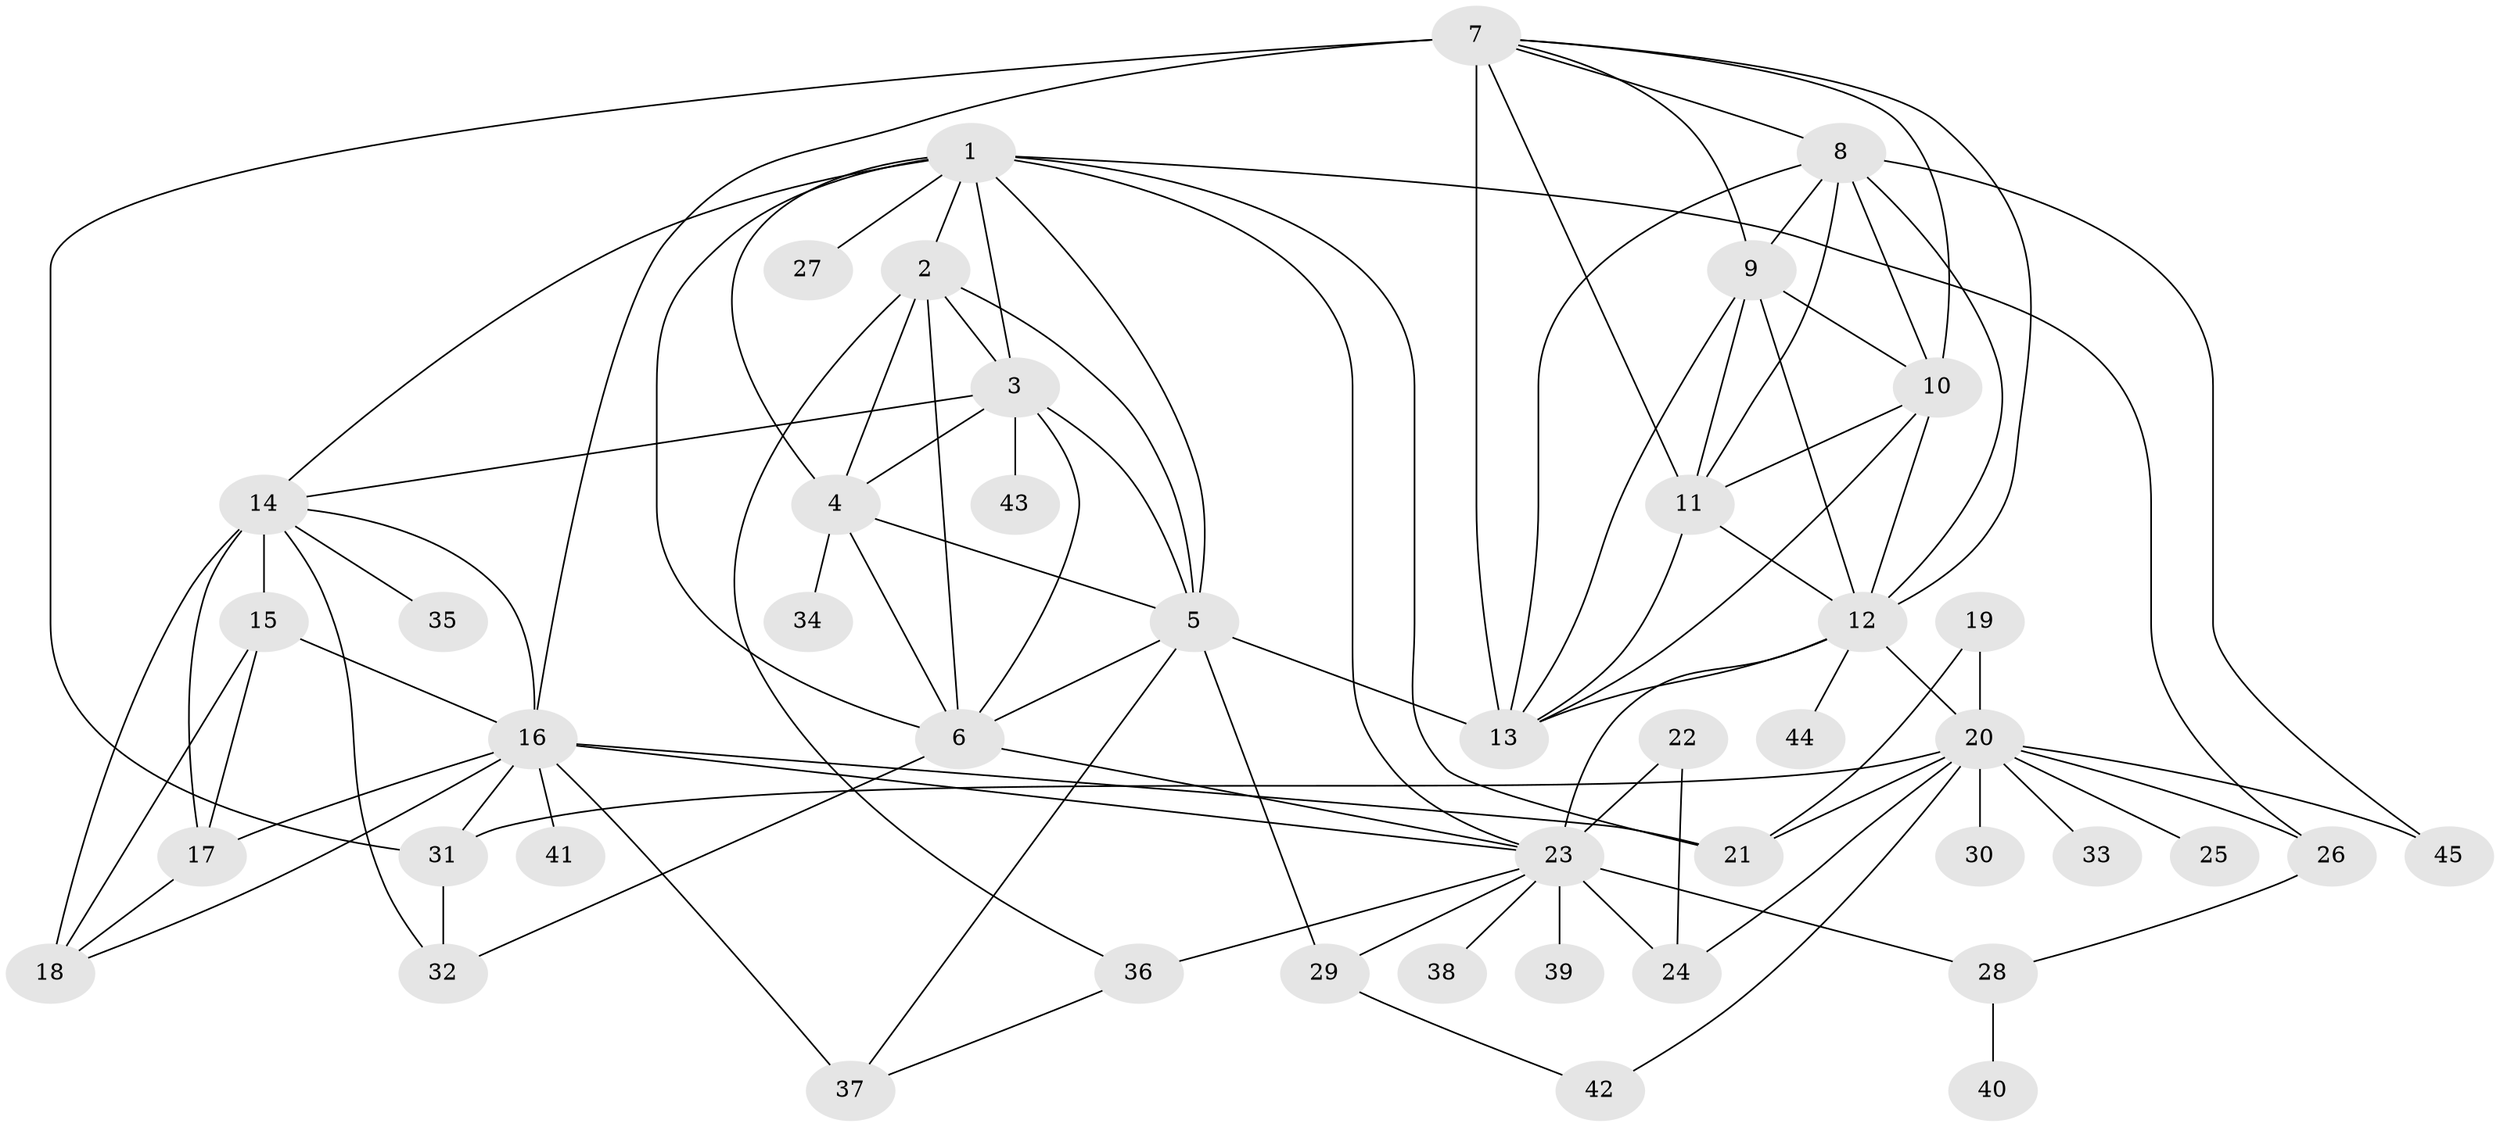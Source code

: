 // original degree distribution, {13: 0.020833333333333332, 11: 0.020833333333333332, 12: 0.027777777777777776, 10: 0.027777777777777776, 6: 0.020833333333333332, 8: 0.0625, 7: 0.027777777777777776, 9: 0.027777777777777776, 14: 0.006944444444444444, 3: 0.041666666666666664, 2: 0.14583333333333334, 1: 0.5555555555555556, 4: 0.013888888888888888}
// Generated by graph-tools (version 1.1) at 2025/52/03/04/25 22:52:09]
// undirected, 45 vertices, 97 edges
graph export_dot {
  node [color=gray90,style=filled];
  1;
  2;
  3;
  4;
  5;
  6;
  7;
  8;
  9;
  10;
  11;
  12;
  13;
  14;
  15;
  16;
  17;
  18;
  19;
  20;
  21;
  22;
  23;
  24;
  25;
  26;
  27;
  28;
  29;
  30;
  31;
  32;
  33;
  34;
  35;
  36;
  37;
  38;
  39;
  40;
  41;
  42;
  43;
  44;
  45;
  1 -- 2 [weight=1.0];
  1 -- 3 [weight=1.0];
  1 -- 4 [weight=1.0];
  1 -- 5 [weight=1.0];
  1 -- 6 [weight=2.0];
  1 -- 14 [weight=1.0];
  1 -- 21 [weight=1.0];
  1 -- 23 [weight=1.0];
  1 -- 26 [weight=2.0];
  1 -- 27 [weight=1.0];
  2 -- 3 [weight=1.0];
  2 -- 4 [weight=1.0];
  2 -- 5 [weight=1.0];
  2 -- 6 [weight=5.0];
  2 -- 36 [weight=1.0];
  3 -- 4 [weight=1.0];
  3 -- 5 [weight=1.0];
  3 -- 6 [weight=2.0];
  3 -- 14 [weight=1.0];
  3 -- 43 [weight=1.0];
  4 -- 5 [weight=1.0];
  4 -- 6 [weight=2.0];
  4 -- 34 [weight=1.0];
  5 -- 6 [weight=2.0];
  5 -- 13 [weight=1.0];
  5 -- 29 [weight=1.0];
  5 -- 37 [weight=1.0];
  6 -- 23 [weight=1.0];
  6 -- 32 [weight=1.0];
  7 -- 8 [weight=1.0];
  7 -- 9 [weight=1.0];
  7 -- 10 [weight=1.0];
  7 -- 11 [weight=1.0];
  7 -- 12 [weight=1.0];
  7 -- 13 [weight=1.0];
  7 -- 16 [weight=1.0];
  7 -- 31 [weight=4.0];
  8 -- 9 [weight=1.0];
  8 -- 10 [weight=1.0];
  8 -- 11 [weight=1.0];
  8 -- 12 [weight=1.0];
  8 -- 13 [weight=1.0];
  8 -- 45 [weight=1.0];
  9 -- 10 [weight=1.0];
  9 -- 11 [weight=1.0];
  9 -- 12 [weight=1.0];
  9 -- 13 [weight=1.0];
  10 -- 11 [weight=1.0];
  10 -- 12 [weight=1.0];
  10 -- 13 [weight=1.0];
  11 -- 12 [weight=1.0];
  11 -- 13 [weight=1.0];
  12 -- 13 [weight=1.0];
  12 -- 20 [weight=1.0];
  12 -- 23 [weight=1.0];
  12 -- 44 [weight=1.0];
  14 -- 15 [weight=3.0];
  14 -- 16 [weight=3.0];
  14 -- 17 [weight=3.0];
  14 -- 18 [weight=3.0];
  14 -- 32 [weight=1.0];
  14 -- 35 [weight=1.0];
  15 -- 16 [weight=1.0];
  15 -- 17 [weight=1.0];
  15 -- 18 [weight=1.0];
  16 -- 17 [weight=1.0];
  16 -- 18 [weight=1.0];
  16 -- 21 [weight=1.0];
  16 -- 23 [weight=1.0];
  16 -- 31 [weight=1.0];
  16 -- 37 [weight=2.0];
  16 -- 41 [weight=1.0];
  17 -- 18 [weight=1.0];
  19 -- 20 [weight=5.0];
  19 -- 21 [weight=1.0];
  20 -- 21 [weight=5.0];
  20 -- 24 [weight=1.0];
  20 -- 25 [weight=1.0];
  20 -- 26 [weight=1.0];
  20 -- 30 [weight=5.0];
  20 -- 31 [weight=1.0];
  20 -- 33 [weight=1.0];
  20 -- 42 [weight=1.0];
  20 -- 45 [weight=1.0];
  22 -- 23 [weight=5.0];
  22 -- 24 [weight=1.0];
  23 -- 24 [weight=5.0];
  23 -- 28 [weight=1.0];
  23 -- 29 [weight=4.0];
  23 -- 36 [weight=1.0];
  23 -- 38 [weight=1.0];
  23 -- 39 [weight=1.0];
  26 -- 28 [weight=1.0];
  28 -- 40 [weight=1.0];
  29 -- 42 [weight=1.0];
  31 -- 32 [weight=1.0];
  36 -- 37 [weight=1.0];
}
